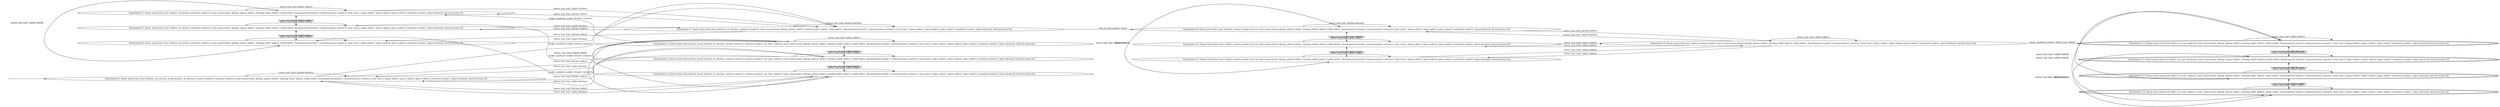 digraph {
rankdir="LR"
s0[label="State(index=0, fluent atoms=[(at tray1 kitchen), (at_kitchen_bread bread1), (at_kitchen_content content1), (notexist sandw1)], static atoms=[(not_allergic_gluten child1), (waiting child1 table3), (child child1), (bread-portion bread1), (content-portion content1), (tray tray1), (place table1), (place table2), (place table3), (sandwich sandw1), (place kitchen)], derived atoms=[])"]
s1[label="State(index=1, fluent atoms=[(at tray1 kitchen), (at_kitchen_sandwich sandw1)], static atoms=[(not_allergic_gluten child1), (waiting child1 table3), (child child1), (bread-portion bread1), (content-portion content1), (tray tray1), (place table1), (place table2), (place table3), (sandwich sandw1), (place kitchen)], derived atoms=[])"]
s2[label="State(index=2, fluent atoms=[(at_kitchen_bread bread1), (at_kitchen_content content1), (notexist sandw1), (at tray1 table3)], static atoms=[(not_allergic_gluten child1), (waiting child1 table3), (child child1), (bread-portion bread1), (content-portion content1), (tray tray1), (place table1), (place table2), (place table3), (sandwich sandw1), (place kitchen)], derived atoms=[])"]
s3[label="State(index=3, fluent atoms=[(at_kitchen_bread bread1), (at_kitchen_content content1), (notexist sandw1), (at tray1 table1)], static atoms=[(not_allergic_gluten child1), (waiting child1 table3), (child child1), (bread-portion bread1), (content-portion content1), (tray tray1), (place table1), (place table2), (place table3), (sandwich sandw1), (place kitchen)], derived atoms=[])"]
s4[label="State(index=4, fluent atoms=[(at_kitchen_bread bread1), (at_kitchen_content content1), (notexist sandw1), (at tray1 table2)], static atoms=[(not_allergic_gluten child1), (waiting child1 table3), (child child1), (bread-portion bread1), (content-portion content1), (tray tray1), (place table1), (place table2), (place table3), (sandwich sandw1), (place kitchen)], derived atoms=[])"]
s5[label="State(index=5, fluent atoms=[(at tray1 table2), (at_kitchen_sandwich sandw1)], static atoms=[(not_allergic_gluten child1), (waiting child1 table3), (child child1), (bread-portion bread1), (content-portion content1), (tray tray1), (place table1), (place table2), (place table3), (sandwich sandw1), (place kitchen)], derived atoms=[])"]
s6[label="State(index=6, fluent atoms=[(at tray1 table3), (at_kitchen_sandwich sandw1)], static atoms=[(not_allergic_gluten child1), (waiting child1 table3), (child child1), (bread-portion bread1), (content-portion content1), (tray tray1), (place table1), (place table2), (place table3), (sandwich sandw1), (place kitchen)], derived atoms=[])"]
s7[label="State(index=7, fluent atoms=[(at tray1 table1), (at_kitchen_sandwich sandw1)], static atoms=[(not_allergic_gluten child1), (waiting child1 table3), (child child1), (bread-portion bread1), (content-portion content1), (tray tray1), (place table1), (place table2), (place table3), (sandwich sandw1), (place kitchen)], derived atoms=[])"]
s8[label="State(index=8, fluent atoms=[(at tray1 kitchen), (ontray sandw1 tray1)], static atoms=[(not_allergic_gluten child1), (waiting child1 table3), (child child1), (bread-portion bread1), (content-portion content1), (tray tray1), (place table1), (place table2), (place table3), (sandwich sandw1), (place kitchen)], derived atoms=[])"]
s9[label="State(index=9, fluent atoms=[(at tray1 table3), (ontray sandw1 tray1)], static atoms=[(not_allergic_gluten child1), (waiting child1 table3), (child child1), (bread-portion bread1), (content-portion content1), (tray tray1), (place table1), (place table2), (place table3), (sandwich sandw1), (place kitchen)], derived atoms=[])"]
s10[label="State(index=10, fluent atoms=[(at tray1 table1), (ontray sandw1 tray1)], static atoms=[(not_allergic_gluten child1), (waiting child1 table3), (child child1), (bread-portion bread1), (content-portion content1), (tray tray1), (place table1), (place table2), (place table3), (sandwich sandw1), (place kitchen)], derived atoms=[])"]
s11[label="State(index=11, fluent atoms=[(at tray1 table2), (ontray sandw1 tray1)], static atoms=[(not_allergic_gluten child1), (waiting child1 table3), (child child1), (bread-portion bread1), (content-portion content1), (tray tray1), (place table1), (place table2), (place table3), (sandwich sandw1), (place kitchen)], derived atoms=[])"]
s12[peripheries=2,label="State(index=12, fluent atoms=[(served child1), (at tray1 table3)], static atoms=[(not_allergic_gluten child1), (waiting child1 table3), (child child1), (bread-portion bread1), (content-portion content1), (tray tray1), (place table1), (place table2), (place table3), (sandwich sandw1), (place kitchen)], derived atoms=[])"]
s13[peripheries=2,label="State(index=13, fluent atoms=[(served child1), (at tray1 kitchen)], static atoms=[(not_allergic_gluten child1), (waiting child1 table3), (child child1), (bread-portion bread1), (content-portion content1), (tray tray1), (place table1), (place table2), (place table3), (sandwich sandw1), (place kitchen)], derived atoms=[])"]
s14[peripheries=2,label="State(index=14, fluent atoms=[(served child1), (at tray1 table1)], static atoms=[(not_allergic_gluten child1), (waiting child1 table3), (child child1), (bread-portion bread1), (content-portion content1), (tray tray1), (place table1), (place table2), (place table3), (sandwich sandw1), (place kitchen)], derived atoms=[])"]
s15[peripheries=2,label="State(index=15, fluent atoms=[(served child1), (at tray1 table2)], static atoms=[(not_allergic_gluten child1), (waiting child1 table3), (child child1), (bread-portion bread1), (content-portion content1), (tray tray1), (place table1), (place table2), (place table3), (sandwich sandw1), (place kitchen)], derived atoms=[])"]
Dangling [ label = "", style = invis ]
{ rank = same; Dangling }
Dangling -> s0
{ rank = same; s2,s3,s4}
{ rank = same; s0,s5,s6,s7}
{ rank = same; s1}
{ rank = same; s8,s10,s11}
{ rank = same; s9}
{ rank = same; s12,s13,s14,s15}
s0->s1 [label="(make_sandwich sandw1 bread1 content1)"]
s0->s0 [label="(move_tray tray1 kitchen kitchen)"]
s0->s2 [label="(move_tray tray1 kitchen table3)"]
s0->s3 [label="(move_tray tray1 kitchen table1)"]
s0->s4 [label="(move_tray tray1 kitchen table2)"]
s4->s5 [label="(make_sandwich sandw1 bread1 content1)"]
s4->s0 [label="(move_tray tray1 table2 kitchen)"]
s4->s2 [label="(move_tray tray1 table2 table3)"]
s4->s3 [label="(move_tray tray1 table2 table1)"]
s4->s4 [label="(move_tray tray1 table2 table2)"]
s5->s1 [label="(move_tray tray1 table2 kitchen)"]
s5->s6 [label="(move_tray tray1 table2 table3)"]
s5->s7 [label="(move_tray tray1 table2 table1)"]
s5->s5 [label="(move_tray tray1 table2 table2)"]
s7->s1 [label="(move_tray tray1 table1 kitchen)"]
s7->s6 [label="(move_tray tray1 table1 table3)"]
s7->s7 [label="(move_tray tray1 table1 table1)"]
s7->s5 [label="(move_tray tray1 table1 table2)"]
s6->s1 [label="(move_tray tray1 table3 kitchen)"]
s6->s6 [label="(move_tray tray1 table3 table3)"]
s6->s7 [label="(move_tray tray1 table3 table1)"]
s6->s5 [label="(move_tray tray1 table3 table2)"]
s3->s7 [label="(make_sandwich sandw1 bread1 content1)"]
s3->s0 [label="(move_tray tray1 table1 kitchen)"]
s3->s2 [label="(move_tray tray1 table1 table3)"]
s3->s3 [label="(move_tray tray1 table1 table1)"]
s3->s4 [label="(move_tray tray1 table1 table2)"]
s2->s6 [label="(make_sandwich sandw1 bread1 content1)"]
s2->s0 [label="(move_tray tray1 table3 kitchen)"]
s2->s2 [label="(move_tray tray1 table3 table3)"]
s2->s3 [label="(move_tray tray1 table3 table1)"]
s2->s4 [label="(move_tray tray1 table3 table2)"]
s1->s1 [label="(move_tray tray1 kitchen kitchen)"]
s1->s6 [label="(move_tray tray1 kitchen table3)"]
s1->s7 [label="(move_tray tray1 kitchen table1)"]
s1->s5 [label="(move_tray tray1 kitchen table2)"]
s1->s8 [label="(put_on_tray sandw1 tray1)"]
s8->s8 [label="(move_tray tray1 kitchen kitchen)"]
s8->s9 [label="(move_tray tray1 kitchen table3)"]
s8->s10 [label="(move_tray tray1 kitchen table1)"]
s8->s11 [label="(move_tray tray1 kitchen table2)"]
s11->s8 [label="(move_tray tray1 table2 kitchen)"]
s11->s9 [label="(move_tray tray1 table2 table3)"]
s11->s10 [label="(move_tray tray1 table2 table1)"]
s11->s11 [label="(move_tray tray1 table2 table2)"]
s10->s8 [label="(move_tray tray1 table1 kitchen)"]
s10->s9 [label="(move_tray tray1 table1 table3)"]
s10->s10 [label="(move_tray tray1 table1 table1)"]
s10->s11 [label="(move_tray tray1 table1 table2)"]
s9->s8 [label="(move_tray tray1 table3 kitchen)"]
s9->s9 [label="(move_tray tray1 table3 table3)"]
s9->s10 [label="(move_tray tray1 table3 table1)"]
s9->s11 [label="(move_tray tray1 table3 table2)"]
s9->s12 [label="(serve_sandwich sandw1 child1 tray1 table3)"]
s12->s13 [label="(move_tray tray1 table3 kitchen)"]
s12->s12 [label="(move_tray tray1 table3 table3)"]
s12->s14 [label="(move_tray tray1 table3 table1)"]
s12->s15 [label="(move_tray tray1 table3 table2)"]
s15->s13 [label="(move_tray tray1 table2 kitchen)"]
s15->s12 [label="(move_tray tray1 table2 table3)"]
s15->s14 [label="(move_tray tray1 table2 table1)"]
s15->s15 [label="(move_tray tray1 table2 table2)"]
s14->s13 [label="(move_tray tray1 table1 kitchen)"]
s14->s12 [label="(move_tray tray1 table1 table3)"]
s14->s14 [label="(move_tray tray1 table1 table1)"]
s14->s15 [label="(move_tray tray1 table1 table2)"]
s13->s13 [label="(move_tray tray1 kitchen kitchen)"]
s13->s12 [label="(move_tray tray1 kitchen table3)"]
s13->s14 [label="(move_tray tray1 kitchen table1)"]
s13->s15 [label="(move_tray tray1 kitchen table2)"]
}
